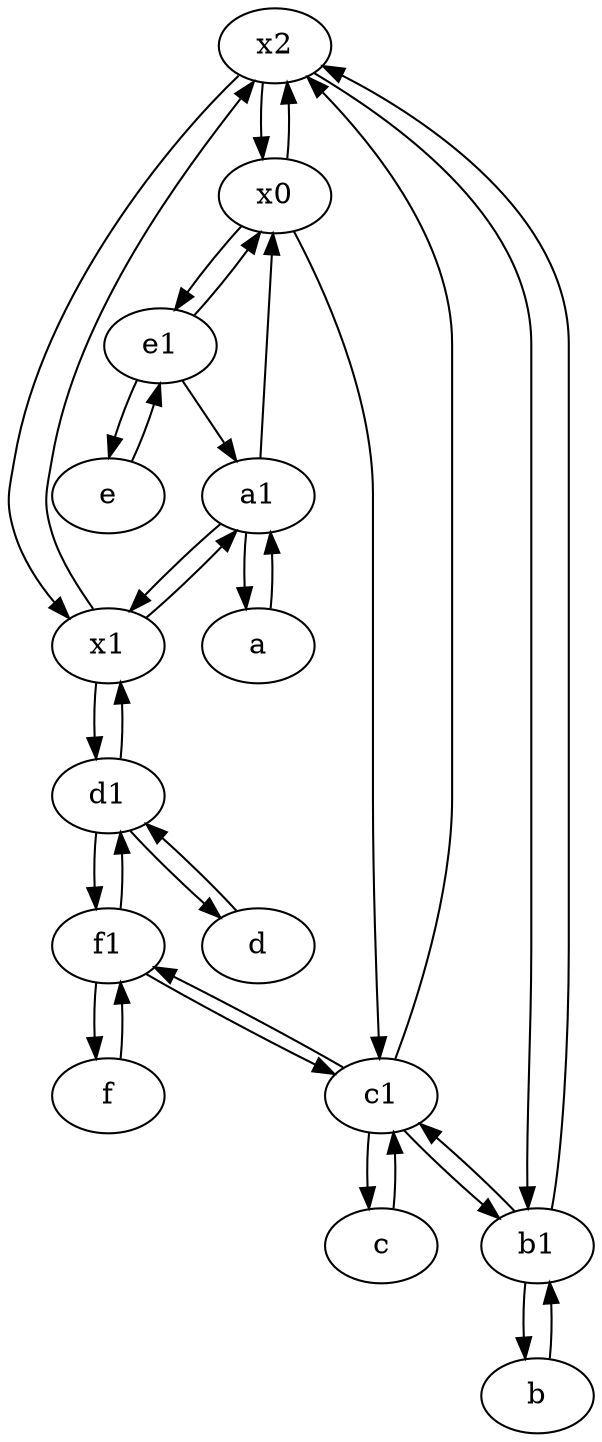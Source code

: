 digraph  {
	x2;
	f1;
	x0;
	f [pos="15,45!"];
	d [pos="20,30!"];
	a1 [pos="40,15!"];
	x1;
	c [pos="20,10!"];
	b1 [pos="45,20!"];
	d1 [pos="25,30!"];
	e [pos="30,50!"];
	c1 [pos="30,15!"];
	e1 [pos="25,45!"];
	b [pos="50,20!"];
	a [pos="40,10!"];
	e1 -> x0;
	b1 -> b;
	a -> a1;
	x0 -> x2;
	c -> c1;
	c1 -> b1;
	a1 -> x1;
	f1 -> f;
	x0 -> e1;
	f1 -> c1;
	b1 -> c1;
	b1 -> x2;
	d -> d1;
	d1 -> f1;
	x2 -> x1;
	x1 -> d1;
	d1 -> x1;
	x1 -> a1;
	f1 -> d1;
	c1 -> x2;
	c1 -> f1;
	x0 -> c1;
	e1 -> e;
	x1 -> x2;
	b -> b1;
	e -> e1;
	e1 -> a1;
	a1 -> a;
	x2 -> x0;
	d1 -> d;
	x2 -> b1;
	f -> f1;
	c1 -> c;
	a1 -> x0;

	}